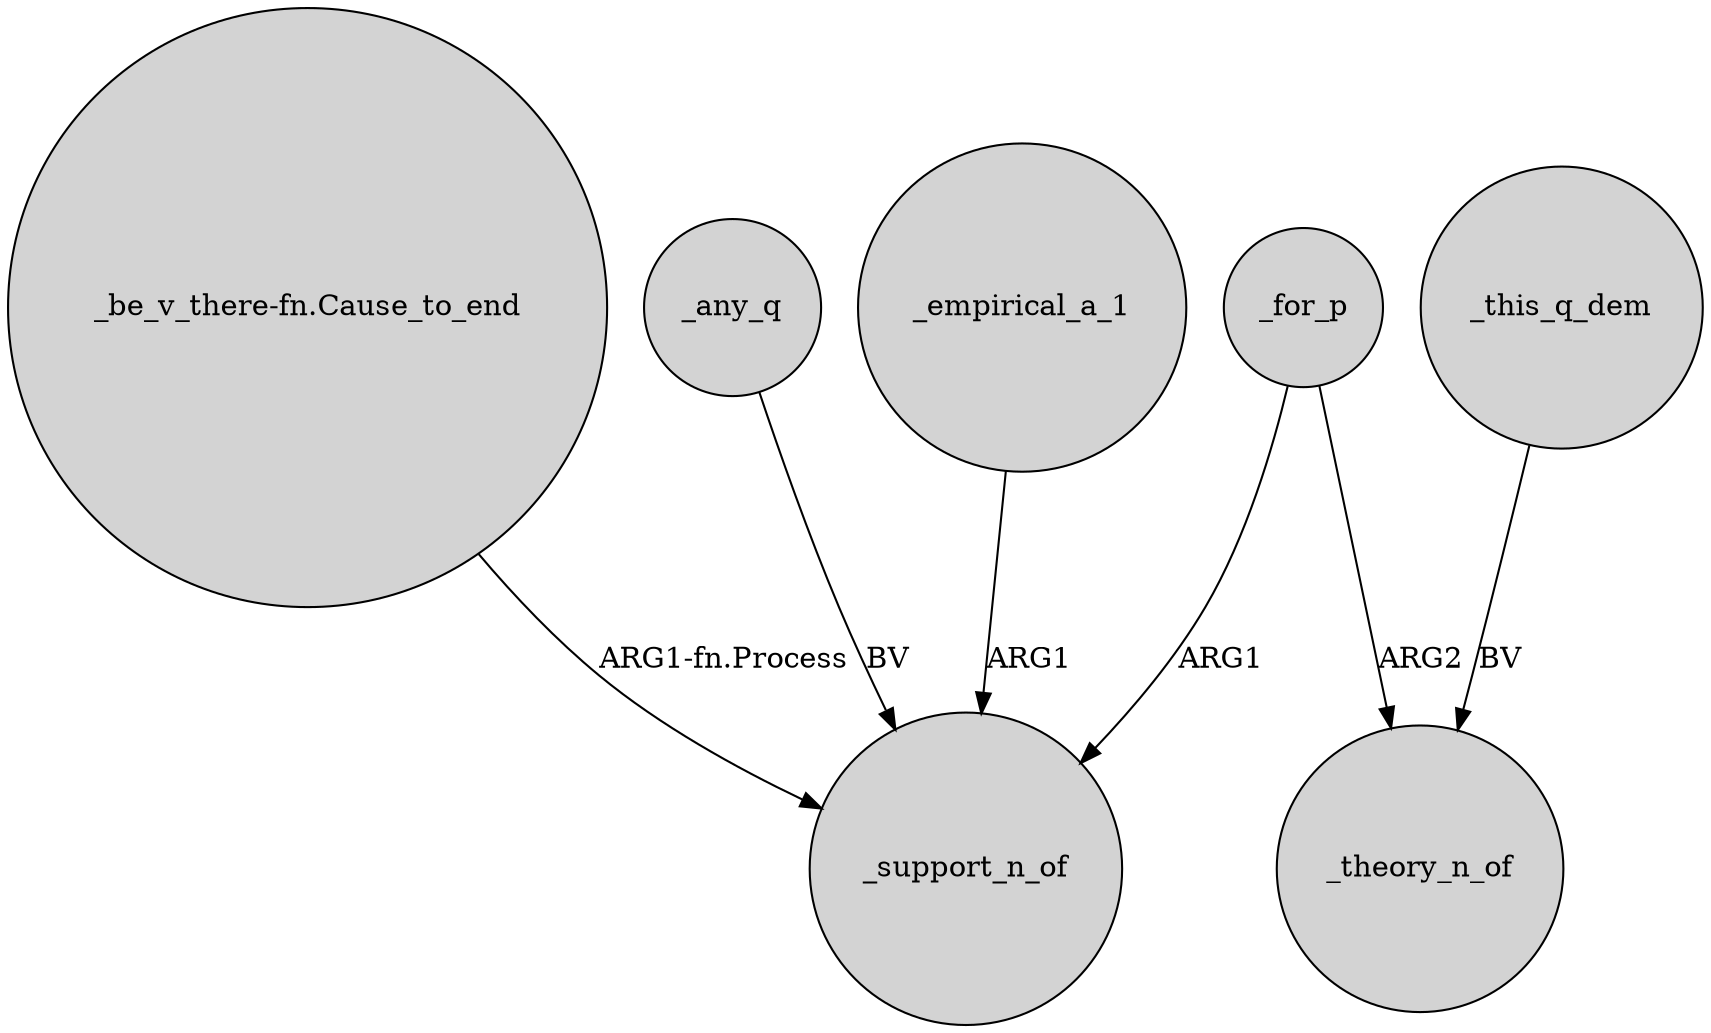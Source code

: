 digraph {
	node [shape=circle style=filled]
	"_be_v_there-fn.Cause_to_end" -> _support_n_of [label="ARG1-fn.Process"]
	_for_p -> _support_n_of [label=ARG1]
	_any_q -> _support_n_of [label=BV]
	_this_q_dem -> _theory_n_of [label=BV]
	_empirical_a_1 -> _support_n_of [label=ARG1]
	_for_p -> _theory_n_of [label=ARG2]
}
